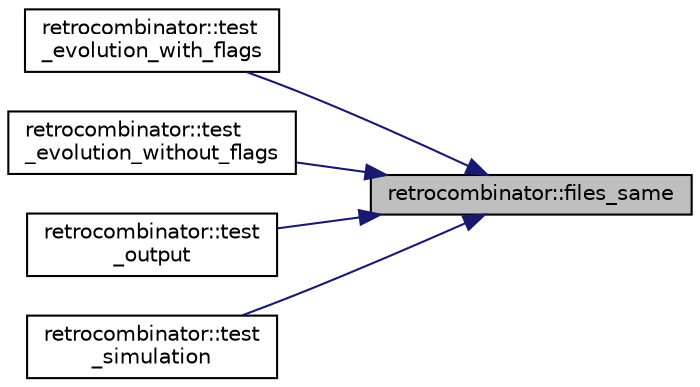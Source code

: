digraph "retrocombinator::files_same"
{
 // LATEX_PDF_SIZE
  edge [fontname="Helvetica",fontsize="10",labelfontname="Helvetica",labelfontsize="10"];
  node [fontname="Helvetica",fontsize="10",shape=record];
  rankdir="RL";
  Node1 [label="retrocombinator::files_same",height=0.2,width=0.4,color="black", fillcolor="grey75", style="filled", fontcolor="black",tooltip="Simple utility to check if two files are identical or not."];
  Node1 -> Node2 [dir="back",color="midnightblue",fontsize="10",style="solid"];
  Node2 [label="retrocombinator::test\l_evolution_with_flags",height=0.2,width=0.4,color="black", fillcolor="white", style="filled",URL="$namespaceretrocombinator.html#a7900e3e3c62ac1f2231fee7a086225b7",tooltip="Tests EvolutionWithFlags."];
  Node1 -> Node3 [dir="back",color="midnightblue",fontsize="10",style="solid"];
  Node3 [label="retrocombinator::test\l_evolution_without_flags",height=0.2,width=0.4,color="black", fillcolor="white", style="filled",URL="$namespaceretrocombinator.html#a3ad1d5cfdeffa706970f9176989460ca",tooltip="Tests EvolutionWithoutFlags."];
  Node1 -> Node4 [dir="back",color="midnightblue",fontsize="10",style="solid"];
  Node4 [label="retrocombinator::test\l_output",height=0.2,width=0.4,color="black", fillcolor="white", style="filled",URL="$namespaceretrocombinator.html#a48c6a2be6e6f3dbd9ae86114223983ac",tooltip="Tests the Output class."];
  Node1 -> Node5 [dir="back",color="midnightblue",fontsize="10",style="solid"];
  Node5 [label="retrocombinator::test\l_simulation",height=0.2,width=0.4,color="black", fillcolor="white", style="filled",URL="$namespaceretrocombinator.html#a48d115c48074ffd5cd46b517a23983ec",tooltip="Tests all the wrapper functions to set-up and run simulations."];
}

